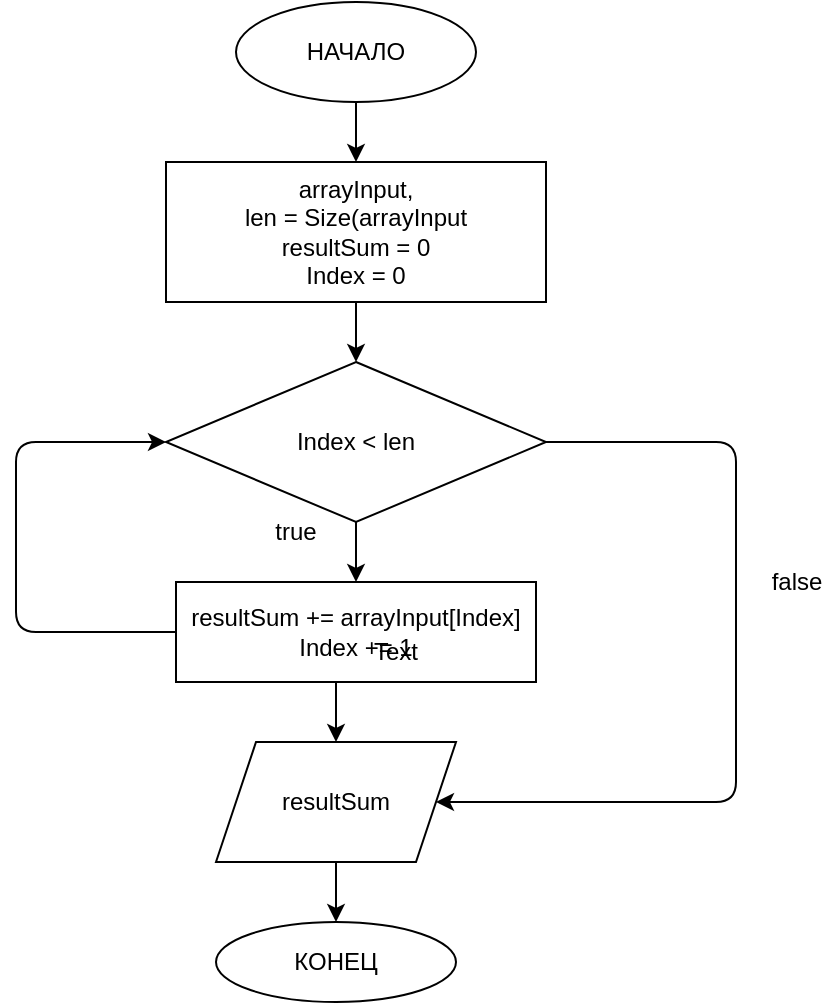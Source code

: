 <mxfile>
    <diagram id="f6zY5cD3V-gpJAjtkUcf" name="Page-1">
        <mxGraphModel dx="708" dy="301" grid="0" gridSize="10" guides="1" tooltips="1" connect="1" arrows="1" fold="1" page="1" pageScale="1" pageWidth="827" pageHeight="1169" math="0" shadow="0">
            <root>
                <mxCell id="0"/>
                <mxCell id="1" parent="0"/>
                <mxCell id="6" style="edgeStyle=none;html=1;exitX=0.5;exitY=1;exitDx=0;exitDy=0;entryX=0.5;entryY=0;entryDx=0;entryDy=0;" edge="1" parent="1" source="2" target="5">
                    <mxGeometry relative="1" as="geometry"/>
                </mxCell>
                <mxCell id="2" value="arrayInput,&lt;br&gt;len = Size(arrayInput&lt;br&gt;resultSum = 0&lt;br&gt;Index = 0" style="rounded=0;whiteSpace=wrap;html=1;" vertex="1" parent="1">
                    <mxGeometry x="155" y="120" width="190" height="70" as="geometry"/>
                </mxCell>
                <mxCell id="4" style="edgeStyle=none;html=1;exitX=0.5;exitY=1;exitDx=0;exitDy=0;entryX=0.5;entryY=0;entryDx=0;entryDy=0;" edge="1" parent="1" source="3" target="2">
                    <mxGeometry relative="1" as="geometry"/>
                </mxCell>
                <mxCell id="3" value="НАЧАЛО" style="ellipse;whiteSpace=wrap;html=1;" vertex="1" parent="1">
                    <mxGeometry x="190" y="40" width="120" height="50" as="geometry"/>
                </mxCell>
                <mxCell id="7" style="edgeStyle=none;html=1;exitX=0.5;exitY=1;exitDx=0;exitDy=0;" edge="1" parent="1" source="5" target="8">
                    <mxGeometry relative="1" as="geometry">
                        <mxPoint x="250" y="330" as="targetPoint"/>
                    </mxGeometry>
                </mxCell>
                <mxCell id="15" style="edgeStyle=none;html=1;exitX=1;exitY=0.5;exitDx=0;exitDy=0;entryX=1;entryY=0.5;entryDx=0;entryDy=0;" edge="1" parent="1" source="5" target="20">
                    <mxGeometry relative="1" as="geometry">
                        <mxPoint x="310" y="440" as="targetPoint"/>
                        <Array as="points">
                            <mxPoint x="440" y="260"/>
                            <mxPoint x="440" y="440"/>
                        </Array>
                    </mxGeometry>
                </mxCell>
                <mxCell id="5" value="Index &amp;lt; len" style="rhombus;whiteSpace=wrap;html=1;" vertex="1" parent="1">
                    <mxGeometry x="155" y="220" width="190" height="80" as="geometry"/>
                </mxCell>
                <mxCell id="9" style="edgeStyle=none;html=1;entryX=0;entryY=0.5;entryDx=0;entryDy=0;" edge="1" parent="1" source="8" target="5">
                    <mxGeometry relative="1" as="geometry">
                        <mxPoint x="150" y="264" as="targetPoint"/>
                        <Array as="points">
                            <mxPoint x="80" y="355"/>
                            <mxPoint x="80" y="260"/>
                        </Array>
                    </mxGeometry>
                </mxCell>
                <mxCell id="8" value="resultSum += arrayInput[Index]&lt;br&gt;Index += 1" style="rounded=0;whiteSpace=wrap;html=1;" vertex="1" parent="1">
                    <mxGeometry x="160" y="330" width="180" height="50" as="geometry"/>
                </mxCell>
                <mxCell id="11" value="true" style="text;html=1;strokeColor=none;fillColor=none;align=center;verticalAlign=middle;whiteSpace=wrap;rounded=0;" vertex="1" parent="1">
                    <mxGeometry x="190" y="290" width="60" height="30" as="geometry"/>
                </mxCell>
                <mxCell id="22" style="edgeStyle=none;html=1;exitX=0;exitY=1;exitDx=0;exitDy=0;entryX=0.5;entryY=0;entryDx=0;entryDy=0;" edge="1" parent="1" source="16" target="20">
                    <mxGeometry relative="1" as="geometry"/>
                </mxCell>
                <mxCell id="16" value="Text" style="text;html=1;strokeColor=none;fillColor=none;align=center;verticalAlign=middle;whiteSpace=wrap;rounded=0;" vertex="1" parent="1">
                    <mxGeometry x="240" y="350" width="60" height="30" as="geometry"/>
                </mxCell>
                <mxCell id="17" value="false" style="text;html=1;align=center;verticalAlign=middle;resizable=0;points=[];autosize=1;strokeColor=none;fillColor=none;" vertex="1" parent="1">
                    <mxGeometry x="450" y="320" width="40" height="20" as="geometry"/>
                </mxCell>
                <mxCell id="23" style="edgeStyle=none;html=1;exitX=0.5;exitY=1;exitDx=0;exitDy=0;entryX=0.5;entryY=0;entryDx=0;entryDy=0;" edge="1" parent="1" source="20" target="21">
                    <mxGeometry relative="1" as="geometry"/>
                </mxCell>
                <mxCell id="20" value="resultSum" style="shape=parallelogram;perimeter=parallelogramPerimeter;whiteSpace=wrap;html=1;fixedSize=1;" vertex="1" parent="1">
                    <mxGeometry x="180" y="410" width="120" height="60" as="geometry"/>
                </mxCell>
                <mxCell id="21" value="КОНЕЦ" style="ellipse;whiteSpace=wrap;html=1;" vertex="1" parent="1">
                    <mxGeometry x="180" y="500" width="120" height="40" as="geometry"/>
                </mxCell>
            </root>
        </mxGraphModel>
    </diagram>
</mxfile>